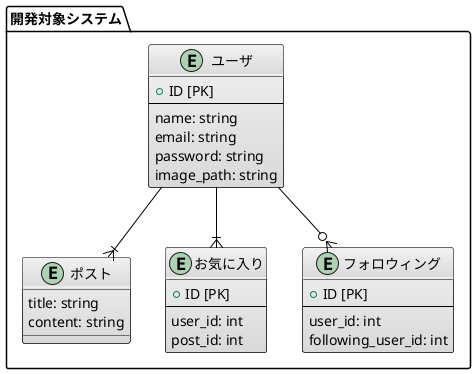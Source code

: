 @startuml

/'
  図の中で目立たせたいエンティティに着色するための
  色の名前（定数）を定義します。
'/
!define MAIN_ENTITY #E2EFDA-C6E0B4

/' 他の色も、用途が分りやすいように名前をつけます。 '/
!define METAL #F2F2F2-D9D9D9
!define MASTER_MARK_COLOR AAFFAA
!define TRANSACTION_MARK_COLOR FFAA00

/'
  デフォルトのスタイルを設定します。
  この場合の指定は class です。entity ではエラーになります。
'/
skinparam class {
  BackgroundColor METAL
  BorderColor Black
  ArrowColor Black
}

package "開発対象システム" as target_system {
  entity "ユーザ" as user {
    + ID [PK]
    --
    name: string
    email: string
    password: string
    image_path: string
  }

  entity "ポスト" as post {
    title: string
    content: string
  }

  entity "お気に入り" as user_favorite {
    + ID [PK]
    --
    user_id: int
    post_id: int
  }

  entity "フォロウィング" as following {
    + ID [PK]
    --
    user_id: int
    following_user_id: int
  }
}

user --|{ post
user --o{ following
user --|{ user_favorite

@enduml
